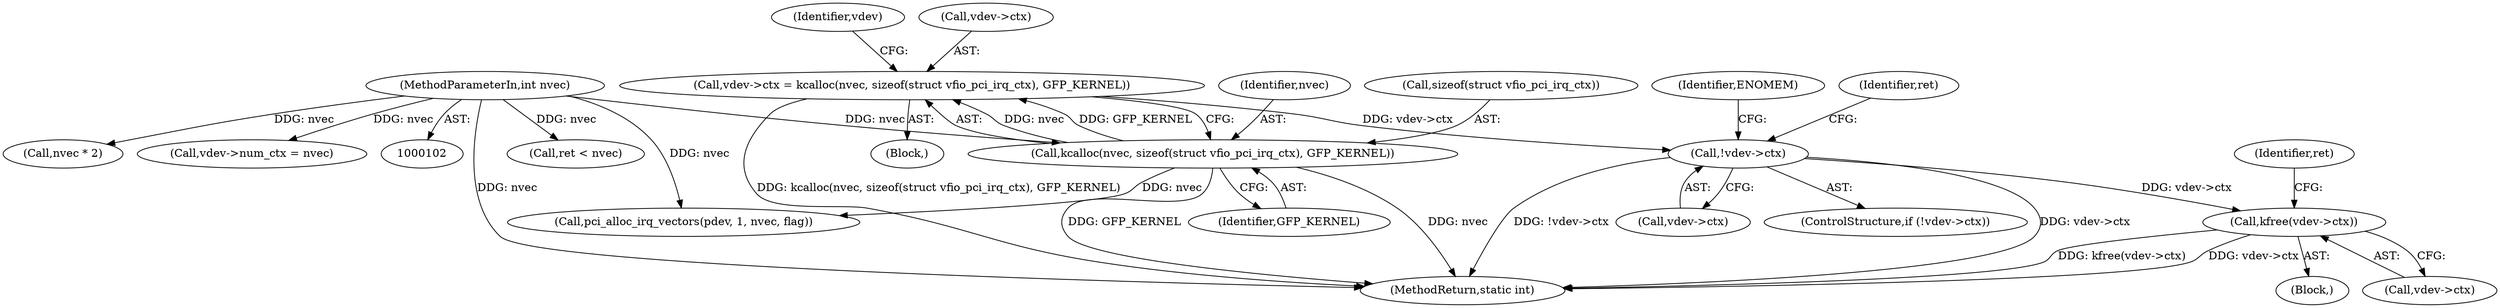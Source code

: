 digraph "0_linux_05692d7005a364add85c6e25a6c4447ce08f913a_0@pointer" {
"1000138" [label="(Call,!vdev->ctx)"];
"1000128" [label="(Call,vdev->ctx = kcalloc(nvec, sizeof(struct vfio_pci_irq_ctx), GFP_KERNEL))"];
"1000132" [label="(Call,kcalloc(nvec, sizeof(struct vfio_pci_irq_ctx), GFP_KERNEL))"];
"1000104" [label="(MethodParameterIn,int nvec)"];
"1000163" [label="(Call,kfree(vdev->ctx))"];
"1000133" [label="(Identifier,nvec)"];
"1000156" [label="(Block,)"];
"1000137" [label="(ControlStructure,if (!vdev->ctx))"];
"1000128" [label="(Call,vdev->ctx = kcalloc(nvec, sizeof(struct vfio_pci_irq_ctx), GFP_KERNEL))"];
"1000168" [label="(Identifier,ret)"];
"1000200" [label="(MethodReturn,static int)"];
"1000134" [label="(Call,sizeof(struct vfio_pci_irq_ctx))"];
"1000164" [label="(Call,vdev->ctx)"];
"1000140" [label="(Identifier,vdev)"];
"1000129" [label="(Call,vdev->ctx)"];
"1000138" [label="(Call,!vdev->ctx)"];
"1000144" [label="(Identifier,ENOMEM)"];
"1000146" [label="(Identifier,ret)"];
"1000106" [label="(Block,)"];
"1000139" [label="(Call,vdev->ctx)"];
"1000163" [label="(Call,kfree(vdev->ctx))"];
"1000153" [label="(Call,ret < nvec)"];
"1000132" [label="(Call,kcalloc(nvec, sizeof(struct vfio_pci_irq_ctx), GFP_KERNEL))"];
"1000147" [label="(Call,pci_alloc_irq_vectors(pdev, 1, nvec, flag))"];
"1000193" [label="(Call,nvec * 2)"];
"1000104" [label="(MethodParameterIn,int nvec)"];
"1000169" [label="(Call,vdev->num_ctx = nvec)"];
"1000136" [label="(Identifier,GFP_KERNEL)"];
"1000138" -> "1000137"  [label="AST: "];
"1000138" -> "1000139"  [label="CFG: "];
"1000139" -> "1000138"  [label="AST: "];
"1000144" -> "1000138"  [label="CFG: "];
"1000146" -> "1000138"  [label="CFG: "];
"1000138" -> "1000200"  [label="DDG: vdev->ctx"];
"1000138" -> "1000200"  [label="DDG: !vdev->ctx"];
"1000128" -> "1000138"  [label="DDG: vdev->ctx"];
"1000138" -> "1000163"  [label="DDG: vdev->ctx"];
"1000128" -> "1000106"  [label="AST: "];
"1000128" -> "1000132"  [label="CFG: "];
"1000129" -> "1000128"  [label="AST: "];
"1000132" -> "1000128"  [label="AST: "];
"1000140" -> "1000128"  [label="CFG: "];
"1000128" -> "1000200"  [label="DDG: kcalloc(nvec, sizeof(struct vfio_pci_irq_ctx), GFP_KERNEL)"];
"1000132" -> "1000128"  [label="DDG: nvec"];
"1000132" -> "1000128"  [label="DDG: GFP_KERNEL"];
"1000132" -> "1000136"  [label="CFG: "];
"1000133" -> "1000132"  [label="AST: "];
"1000134" -> "1000132"  [label="AST: "];
"1000136" -> "1000132"  [label="AST: "];
"1000132" -> "1000200"  [label="DDG: nvec"];
"1000132" -> "1000200"  [label="DDG: GFP_KERNEL"];
"1000104" -> "1000132"  [label="DDG: nvec"];
"1000132" -> "1000147"  [label="DDG: nvec"];
"1000104" -> "1000102"  [label="AST: "];
"1000104" -> "1000200"  [label="DDG: nvec"];
"1000104" -> "1000147"  [label="DDG: nvec"];
"1000104" -> "1000153"  [label="DDG: nvec"];
"1000104" -> "1000169"  [label="DDG: nvec"];
"1000104" -> "1000193"  [label="DDG: nvec"];
"1000163" -> "1000156"  [label="AST: "];
"1000163" -> "1000164"  [label="CFG: "];
"1000164" -> "1000163"  [label="AST: "];
"1000168" -> "1000163"  [label="CFG: "];
"1000163" -> "1000200"  [label="DDG: vdev->ctx"];
"1000163" -> "1000200"  [label="DDG: kfree(vdev->ctx)"];
}

